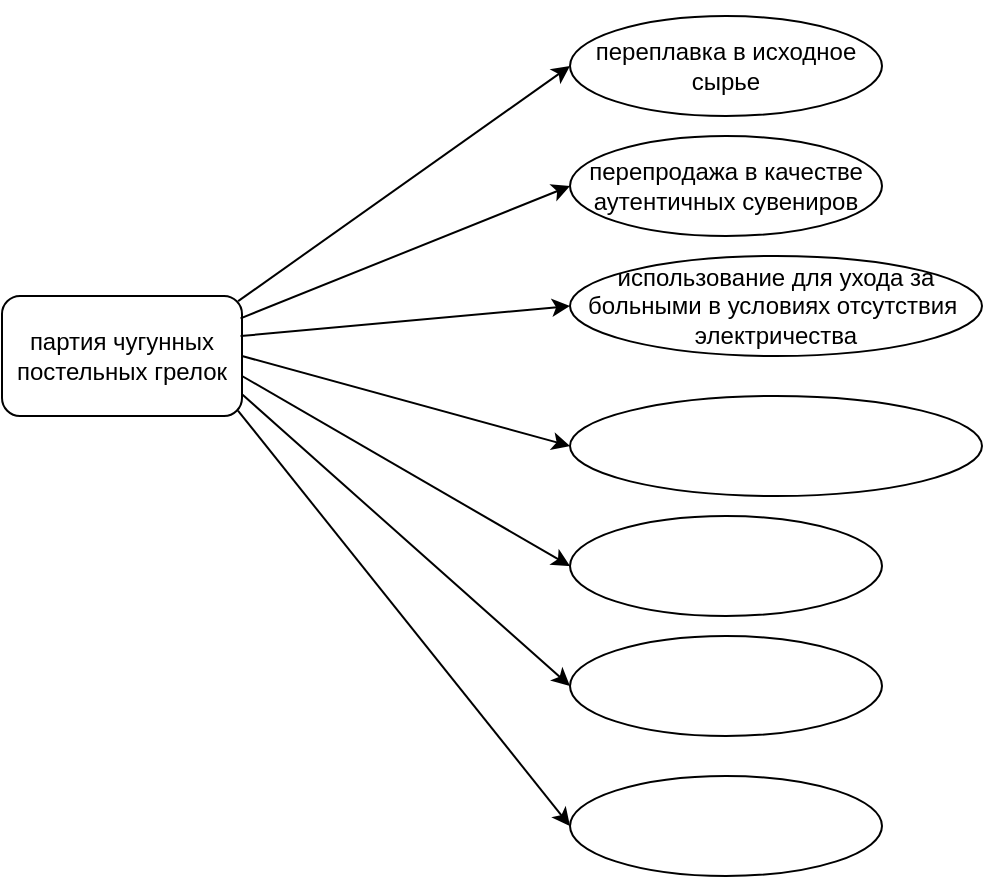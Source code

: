 <mxfile version="21.0.8" type="github"><diagram name="Страница 1" id="JPdYqSS6xnlzDygc57Em"><mxGraphModel dx="917" dy="549" grid="1" gridSize="10" guides="1" tooltips="1" connect="1" arrows="1" fold="1" page="1" pageScale="1" pageWidth="827" pageHeight="1169" math="0" shadow="0"><root><mxCell id="0"/><mxCell id="1" parent="0"/><mxCell id="YYn-Cd_rCJ2xjd2uWwZy-1" value="партия чугунных постельных грелок" style="rounded=1;whiteSpace=wrap;html=1;" vertex="1" parent="1"><mxGeometry x="10" y="220" width="120" height="60" as="geometry"/></mxCell><mxCell id="YYn-Cd_rCJ2xjd2uWwZy-4" value="" style="endArrow=classic;html=1;rounded=0;exitX=0.994;exitY=0.186;exitDx=0;exitDy=0;entryX=0;entryY=0.5;entryDx=0;entryDy=0;exitPerimeter=0;" edge="1" target="YYn-Cd_rCJ2xjd2uWwZy-5" parent="1" source="YYn-Cd_rCJ2xjd2uWwZy-1"><mxGeometry width="50" height="50" relative="1" as="geometry"><mxPoint x="140" y="190" as="sourcePoint"/><mxPoint x="190" y="140" as="targetPoint"/><Array as="points"/></mxGeometry></mxCell><mxCell id="YYn-Cd_rCJ2xjd2uWwZy-5" value="перепродажа в качестве аутентичных сувениров" style="ellipse;whiteSpace=wrap;html=1;" vertex="1" parent="1"><mxGeometry x="294" y="140" width="156" height="50" as="geometry"/></mxCell><mxCell id="YYn-Cd_rCJ2xjd2uWwZy-6" style="edgeStyle=orthogonalEdgeStyle;rounded=0;orthogonalLoop=1;jettySize=auto;html=1;exitX=0.5;exitY=1;exitDx=0;exitDy=0;" edge="1" parent="1"><mxGeometry relative="1" as="geometry"><mxPoint x="372.0" y="80" as="sourcePoint"/><mxPoint x="372.0" y="80" as="targetPoint"/></mxGeometry></mxCell><mxCell id="YYn-Cd_rCJ2xjd2uWwZy-8" style="edgeStyle=orthogonalEdgeStyle;rounded=0;orthogonalLoop=1;jettySize=auto;html=1;exitX=0.5;exitY=1;exitDx=0;exitDy=0;" edge="1" parent="1"><mxGeometry relative="1" as="geometry"><mxPoint x="372.0" y="80" as="sourcePoint"/><mxPoint x="372.0" y="80" as="targetPoint"/></mxGeometry></mxCell><mxCell id="YYn-Cd_rCJ2xjd2uWwZy-9" value="" style="endArrow=classic;html=1;rounded=0;exitX=0.984;exitY=0.043;exitDx=0;exitDy=0;entryX=0;entryY=0.5;entryDx=0;entryDy=0;exitPerimeter=0;" edge="1" parent="1" target="YYn-Cd_rCJ2xjd2uWwZy-10" source="YYn-Cd_rCJ2xjd2uWwZy-1"><mxGeometry width="50" height="50" relative="1" as="geometry"><mxPoint x="130" y="220" as="sourcePoint"/><mxPoint x="190" y="110" as="targetPoint"/><Array as="points"/></mxGeometry></mxCell><mxCell id="YYn-Cd_rCJ2xjd2uWwZy-10" value="переплавка в исходное сырье" style="ellipse;whiteSpace=wrap;html=1;" vertex="1" parent="1"><mxGeometry x="294" y="80" width="156" height="50" as="geometry"/></mxCell><mxCell id="YYn-Cd_rCJ2xjd2uWwZy-11" value="" style="endArrow=classic;html=1;rounded=0;exitX=0.994;exitY=0.334;exitDx=0;exitDy=0;entryX=0;entryY=0.5;entryDx=0;entryDy=0;exitPerimeter=0;" edge="1" parent="1" target="YYn-Cd_rCJ2xjd2uWwZy-12" source="YYn-Cd_rCJ2xjd2uWwZy-1"><mxGeometry width="50" height="50" relative="1" as="geometry"><mxPoint x="130" y="340" as="sourcePoint"/><mxPoint x="190" y="230" as="targetPoint"/><Array as="points"/></mxGeometry></mxCell><mxCell id="YYn-Cd_rCJ2xjd2uWwZy-12" value="использование для ухода за больными в условиях отсутствия&amp;nbsp;&lt;br&gt;электричества" style="ellipse;whiteSpace=wrap;html=1;" vertex="1" parent="1"><mxGeometry x="294" y="200" width="206" height="50" as="geometry"/></mxCell><mxCell id="YYn-Cd_rCJ2xjd2uWwZy-13" value="" style="endArrow=classic;html=1;rounded=0;exitX=1;exitY=0.5;exitDx=0;exitDy=0;entryX=0;entryY=0.5;entryDx=0;entryDy=0;" edge="1" parent="1" target="YYn-Cd_rCJ2xjd2uWwZy-14" source="YYn-Cd_rCJ2xjd2uWwZy-1"><mxGeometry width="50" height="50" relative="1" as="geometry"><mxPoint x="130" y="410" as="sourcePoint"/><mxPoint x="190" y="300" as="targetPoint"/><Array as="points"/></mxGeometry></mxCell><mxCell id="YYn-Cd_rCJ2xjd2uWwZy-14" value="" style="ellipse;whiteSpace=wrap;html=1;" vertex="1" parent="1"><mxGeometry x="294" y="270" width="206" height="50" as="geometry"/></mxCell><mxCell id="YYn-Cd_rCJ2xjd2uWwZy-15" value="" style="endArrow=classic;html=1;rounded=0;exitX=0.983;exitY=0.955;exitDx=0;exitDy=0;entryX=0;entryY=0.5;entryDx=0;entryDy=0;exitPerimeter=0;" edge="1" parent="1" target="YYn-Cd_rCJ2xjd2uWwZy-16" source="YYn-Cd_rCJ2xjd2uWwZy-1"><mxGeometry width="50" height="50" relative="1" as="geometry"><mxPoint x="160" y="280" as="sourcePoint"/><mxPoint x="220" y="170" as="targetPoint"/><Array as="points"/></mxGeometry></mxCell><mxCell id="YYn-Cd_rCJ2xjd2uWwZy-16" value="" style="ellipse;whiteSpace=wrap;html=1;" vertex="1" parent="1"><mxGeometry x="294" y="460" width="156" height="50" as="geometry"/></mxCell><mxCell id="YYn-Cd_rCJ2xjd2uWwZy-17" value="" style="endArrow=classic;html=1;rounded=0;exitX=0.999;exitY=0.817;exitDx=0;exitDy=0;entryX=0;entryY=0.5;entryDx=0;entryDy=0;exitPerimeter=0;" edge="1" parent="1" target="YYn-Cd_rCJ2xjd2uWwZy-18" source="YYn-Cd_rCJ2xjd2uWwZy-1"><mxGeometry width="50" height="50" relative="1" as="geometry"><mxPoint x="170" y="290" as="sourcePoint"/><mxPoint x="230" y="180" as="targetPoint"/><Array as="points"/></mxGeometry></mxCell><mxCell id="YYn-Cd_rCJ2xjd2uWwZy-18" value="" style="ellipse;whiteSpace=wrap;html=1;" vertex="1" parent="1"><mxGeometry x="294" y="390" width="156" height="50" as="geometry"/></mxCell><mxCell id="YYn-Cd_rCJ2xjd2uWwZy-19" value="" style="endArrow=classic;html=1;rounded=0;entryX=0;entryY=0.5;entryDx=0;entryDy=0;" edge="1" parent="1" target="YYn-Cd_rCJ2xjd2uWwZy-20"><mxGeometry width="50" height="50" relative="1" as="geometry"><mxPoint x="130" y="260" as="sourcePoint"/><mxPoint x="190" y="360" as="targetPoint"/><Array as="points"/></mxGeometry></mxCell><mxCell id="YYn-Cd_rCJ2xjd2uWwZy-20" value="" style="ellipse;whiteSpace=wrap;html=1;" vertex="1" parent="1"><mxGeometry x="294" y="330" width="156" height="50" as="geometry"/></mxCell></root></mxGraphModel></diagram></mxfile>